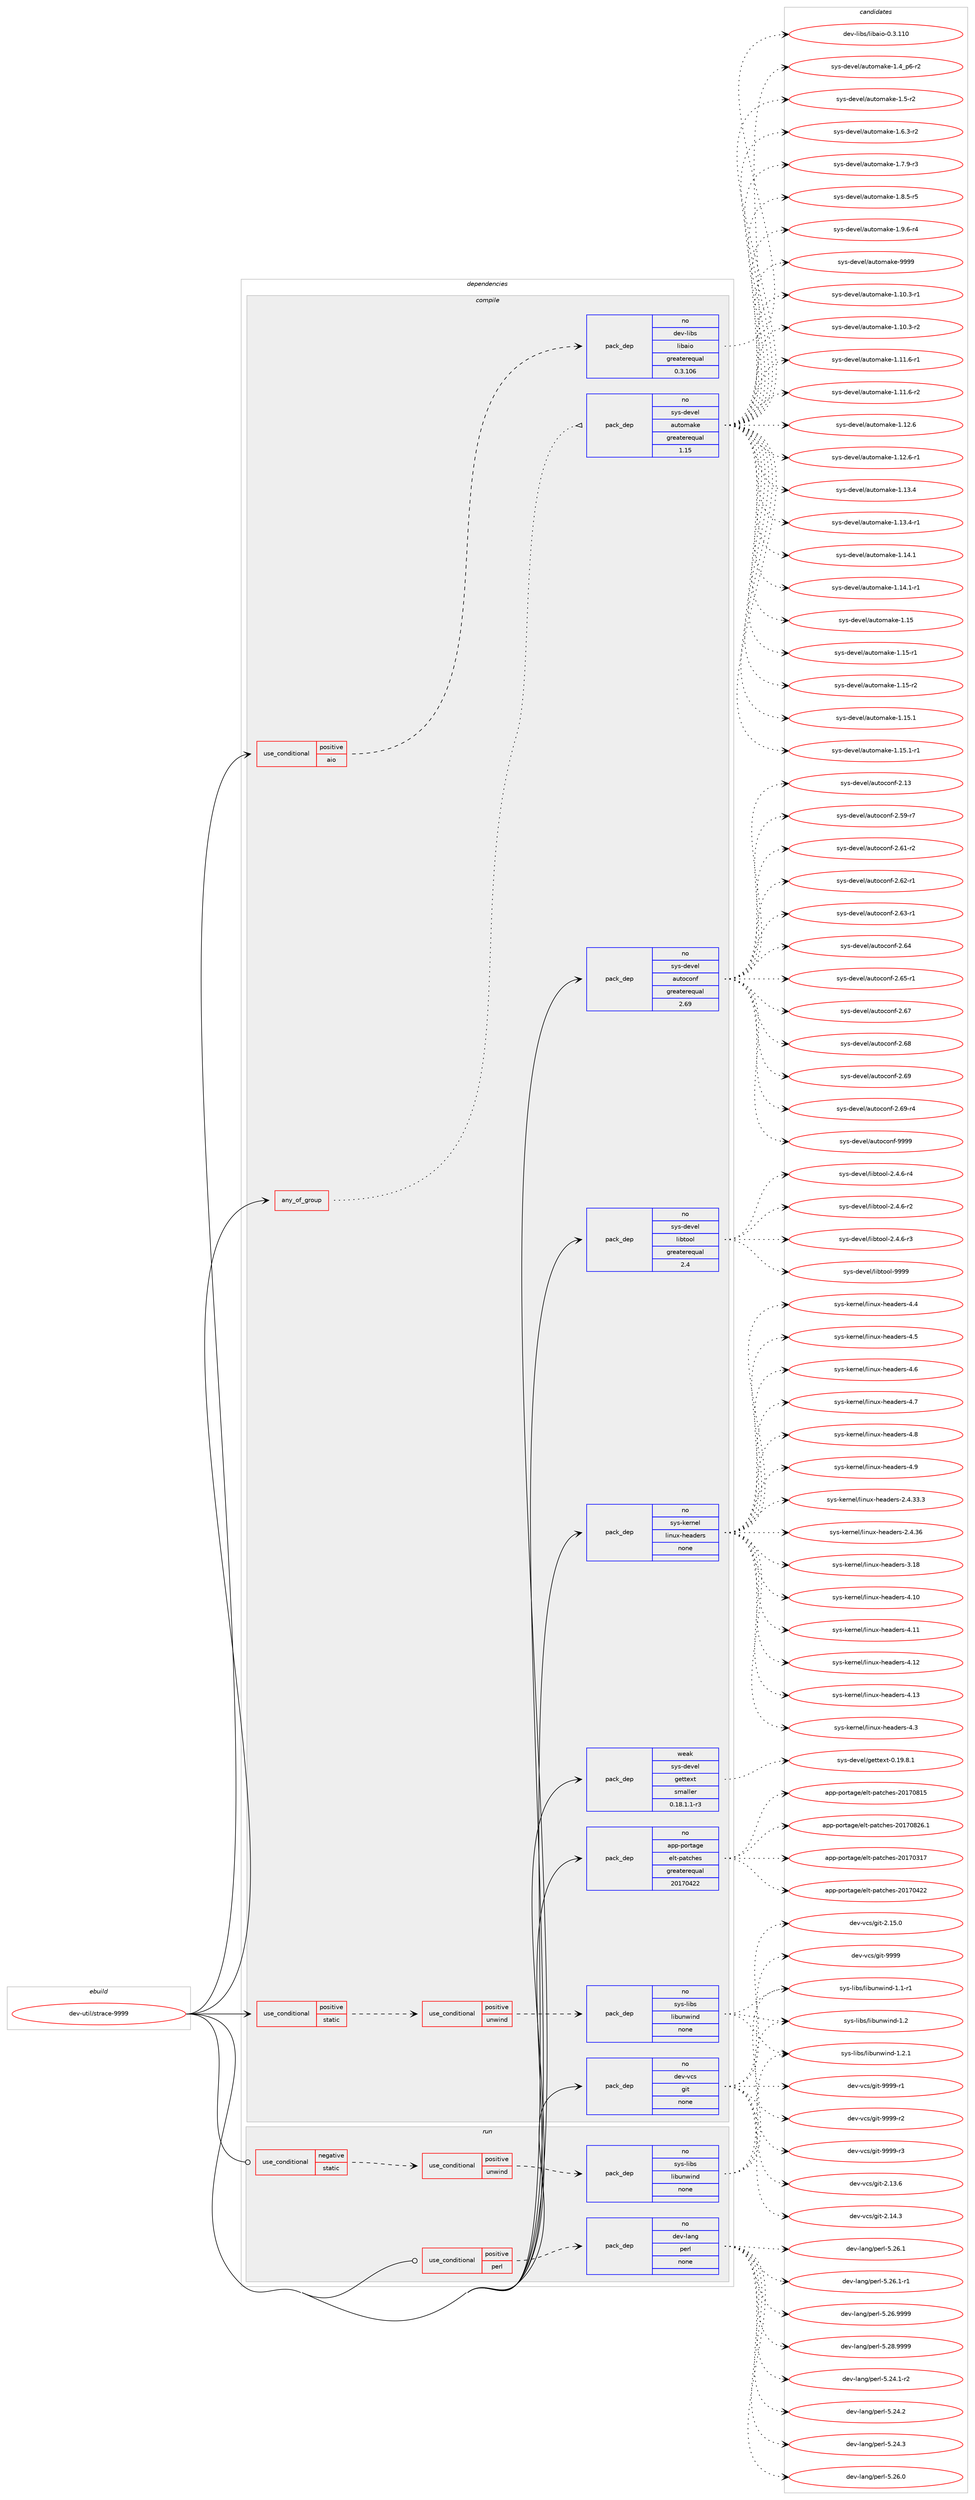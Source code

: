 digraph prolog {

# *************
# Graph options
# *************

newrank=true;
concentrate=true;
compound=true;
graph [rankdir=LR,fontname=Helvetica,fontsize=10,ranksep=1.5];#, ranksep=2.5, nodesep=0.2];
edge  [arrowhead=vee];
node  [fontname=Helvetica,fontsize=10];

# **********
# The ebuild
# **********

subgraph cluster_leftcol {
color=gray;
rank=same;
label=<<i>ebuild</i>>;
id [label="dev-util/strace-9999", color=red, width=4, href="../dev-util/strace-9999.svg"];
}

# ****************
# The dependencies
# ****************

subgraph cluster_midcol {
color=gray;
label=<<i>dependencies</i>>;
subgraph cluster_compile {
fillcolor="#eeeeee";
style=filled;
label=<<i>compile</i>>;
subgraph any4243 {
dependency288924 [label=<<TABLE BORDER="0" CELLBORDER="1" CELLSPACING="0" CELLPADDING="4"><TR><TD CELLPADDING="10">any_of_group</TD></TR></TABLE>>, shape=none, color=red];subgraph pack205801 {
dependency288925 [label=<<TABLE BORDER="0" CELLBORDER="1" CELLSPACING="0" CELLPADDING="4" WIDTH="220"><TR><TD ROWSPAN="6" CELLPADDING="30">pack_dep</TD></TR><TR><TD WIDTH="110">no</TD></TR><TR><TD>sys-devel</TD></TR><TR><TD>automake</TD></TR><TR><TD>greaterequal</TD></TR><TR><TD>1.15</TD></TR></TABLE>>, shape=none, color=blue];
}
dependency288924:e -> dependency288925:w [weight=20,style="dotted",arrowhead="oinv"];
}
id:e -> dependency288924:w [weight=20,style="solid",arrowhead="vee"];
subgraph cond78828 {
dependency288926 [label=<<TABLE BORDER="0" CELLBORDER="1" CELLSPACING="0" CELLPADDING="4"><TR><TD ROWSPAN="3" CELLPADDING="10">use_conditional</TD></TR><TR><TD>positive</TD></TR><TR><TD>aio</TD></TR></TABLE>>, shape=none, color=red];
subgraph pack205802 {
dependency288927 [label=<<TABLE BORDER="0" CELLBORDER="1" CELLSPACING="0" CELLPADDING="4" WIDTH="220"><TR><TD ROWSPAN="6" CELLPADDING="30">pack_dep</TD></TR><TR><TD WIDTH="110">no</TD></TR><TR><TD>dev-libs</TD></TR><TR><TD>libaio</TD></TR><TR><TD>greaterequal</TD></TR><TR><TD>0.3.106</TD></TR></TABLE>>, shape=none, color=blue];
}
dependency288926:e -> dependency288927:w [weight=20,style="dashed",arrowhead="vee"];
}
id:e -> dependency288926:w [weight=20,style="solid",arrowhead="vee"];
subgraph cond78829 {
dependency288928 [label=<<TABLE BORDER="0" CELLBORDER="1" CELLSPACING="0" CELLPADDING="4"><TR><TD ROWSPAN="3" CELLPADDING="10">use_conditional</TD></TR><TR><TD>positive</TD></TR><TR><TD>static</TD></TR></TABLE>>, shape=none, color=red];
subgraph cond78830 {
dependency288929 [label=<<TABLE BORDER="0" CELLBORDER="1" CELLSPACING="0" CELLPADDING="4"><TR><TD ROWSPAN="3" CELLPADDING="10">use_conditional</TD></TR><TR><TD>positive</TD></TR><TR><TD>unwind</TD></TR></TABLE>>, shape=none, color=red];
subgraph pack205803 {
dependency288930 [label=<<TABLE BORDER="0" CELLBORDER="1" CELLSPACING="0" CELLPADDING="4" WIDTH="220"><TR><TD ROWSPAN="6" CELLPADDING="30">pack_dep</TD></TR><TR><TD WIDTH="110">no</TD></TR><TR><TD>sys-libs</TD></TR><TR><TD>libunwind</TD></TR><TR><TD>none</TD></TR><TR><TD></TD></TR></TABLE>>, shape=none, color=blue];
}
dependency288929:e -> dependency288930:w [weight=20,style="dashed",arrowhead="vee"];
}
dependency288928:e -> dependency288929:w [weight=20,style="dashed",arrowhead="vee"];
}
id:e -> dependency288928:w [weight=20,style="solid",arrowhead="vee"];
subgraph pack205804 {
dependency288931 [label=<<TABLE BORDER="0" CELLBORDER="1" CELLSPACING="0" CELLPADDING="4" WIDTH="220"><TR><TD ROWSPAN="6" CELLPADDING="30">pack_dep</TD></TR><TR><TD WIDTH="110">no</TD></TR><TR><TD>app-portage</TD></TR><TR><TD>elt-patches</TD></TR><TR><TD>greaterequal</TD></TR><TR><TD>20170422</TD></TR></TABLE>>, shape=none, color=blue];
}
id:e -> dependency288931:w [weight=20,style="solid",arrowhead="vee"];
subgraph pack205805 {
dependency288932 [label=<<TABLE BORDER="0" CELLBORDER="1" CELLSPACING="0" CELLPADDING="4" WIDTH="220"><TR><TD ROWSPAN="6" CELLPADDING="30">pack_dep</TD></TR><TR><TD WIDTH="110">no</TD></TR><TR><TD>dev-vcs</TD></TR><TR><TD>git</TD></TR><TR><TD>none</TD></TR><TR><TD></TD></TR></TABLE>>, shape=none, color=blue];
}
id:e -> dependency288932:w [weight=20,style="solid",arrowhead="vee"];
subgraph pack205806 {
dependency288933 [label=<<TABLE BORDER="0" CELLBORDER="1" CELLSPACING="0" CELLPADDING="4" WIDTH="220"><TR><TD ROWSPAN="6" CELLPADDING="30">pack_dep</TD></TR><TR><TD WIDTH="110">no</TD></TR><TR><TD>sys-devel</TD></TR><TR><TD>autoconf</TD></TR><TR><TD>greaterequal</TD></TR><TR><TD>2.69</TD></TR></TABLE>>, shape=none, color=blue];
}
id:e -> dependency288933:w [weight=20,style="solid",arrowhead="vee"];
subgraph pack205807 {
dependency288934 [label=<<TABLE BORDER="0" CELLBORDER="1" CELLSPACING="0" CELLPADDING="4" WIDTH="220"><TR><TD ROWSPAN="6" CELLPADDING="30">pack_dep</TD></TR><TR><TD WIDTH="110">no</TD></TR><TR><TD>sys-devel</TD></TR><TR><TD>libtool</TD></TR><TR><TD>greaterequal</TD></TR><TR><TD>2.4</TD></TR></TABLE>>, shape=none, color=blue];
}
id:e -> dependency288934:w [weight=20,style="solid",arrowhead="vee"];
subgraph pack205808 {
dependency288935 [label=<<TABLE BORDER="0" CELLBORDER="1" CELLSPACING="0" CELLPADDING="4" WIDTH="220"><TR><TD ROWSPAN="6" CELLPADDING="30">pack_dep</TD></TR><TR><TD WIDTH="110">no</TD></TR><TR><TD>sys-kernel</TD></TR><TR><TD>linux-headers</TD></TR><TR><TD>none</TD></TR><TR><TD></TD></TR></TABLE>>, shape=none, color=blue];
}
id:e -> dependency288935:w [weight=20,style="solid",arrowhead="vee"];
subgraph pack205809 {
dependency288936 [label=<<TABLE BORDER="0" CELLBORDER="1" CELLSPACING="0" CELLPADDING="4" WIDTH="220"><TR><TD ROWSPAN="6" CELLPADDING="30">pack_dep</TD></TR><TR><TD WIDTH="110">weak</TD></TR><TR><TD>sys-devel</TD></TR><TR><TD>gettext</TD></TR><TR><TD>smaller</TD></TR><TR><TD>0.18.1.1-r3</TD></TR></TABLE>>, shape=none, color=blue];
}
id:e -> dependency288936:w [weight=20,style="solid",arrowhead="vee"];
}
subgraph cluster_compileandrun {
fillcolor="#eeeeee";
style=filled;
label=<<i>compile and run</i>>;
}
subgraph cluster_run {
fillcolor="#eeeeee";
style=filled;
label=<<i>run</i>>;
subgraph cond78831 {
dependency288937 [label=<<TABLE BORDER="0" CELLBORDER="1" CELLSPACING="0" CELLPADDING="4"><TR><TD ROWSPAN="3" CELLPADDING="10">use_conditional</TD></TR><TR><TD>negative</TD></TR><TR><TD>static</TD></TR></TABLE>>, shape=none, color=red];
subgraph cond78832 {
dependency288938 [label=<<TABLE BORDER="0" CELLBORDER="1" CELLSPACING="0" CELLPADDING="4"><TR><TD ROWSPAN="3" CELLPADDING="10">use_conditional</TD></TR><TR><TD>positive</TD></TR><TR><TD>unwind</TD></TR></TABLE>>, shape=none, color=red];
subgraph pack205810 {
dependency288939 [label=<<TABLE BORDER="0" CELLBORDER="1" CELLSPACING="0" CELLPADDING="4" WIDTH="220"><TR><TD ROWSPAN="6" CELLPADDING="30">pack_dep</TD></TR><TR><TD WIDTH="110">no</TD></TR><TR><TD>sys-libs</TD></TR><TR><TD>libunwind</TD></TR><TR><TD>none</TD></TR><TR><TD></TD></TR></TABLE>>, shape=none, color=blue];
}
dependency288938:e -> dependency288939:w [weight=20,style="dashed",arrowhead="vee"];
}
dependency288937:e -> dependency288938:w [weight=20,style="dashed",arrowhead="vee"];
}
id:e -> dependency288937:w [weight=20,style="solid",arrowhead="odot"];
subgraph cond78833 {
dependency288940 [label=<<TABLE BORDER="0" CELLBORDER="1" CELLSPACING="0" CELLPADDING="4"><TR><TD ROWSPAN="3" CELLPADDING="10">use_conditional</TD></TR><TR><TD>positive</TD></TR><TR><TD>perl</TD></TR></TABLE>>, shape=none, color=red];
subgraph pack205811 {
dependency288941 [label=<<TABLE BORDER="0" CELLBORDER="1" CELLSPACING="0" CELLPADDING="4" WIDTH="220"><TR><TD ROWSPAN="6" CELLPADDING="30">pack_dep</TD></TR><TR><TD WIDTH="110">no</TD></TR><TR><TD>dev-lang</TD></TR><TR><TD>perl</TD></TR><TR><TD>none</TD></TR><TR><TD></TD></TR></TABLE>>, shape=none, color=blue];
}
dependency288940:e -> dependency288941:w [weight=20,style="dashed",arrowhead="vee"];
}
id:e -> dependency288940:w [weight=20,style="solid",arrowhead="odot"];
}
}

# **************
# The candidates
# **************

subgraph cluster_choices {
rank=same;
color=gray;
label=<<i>candidates</i>>;

subgraph choice205801 {
color=black;
nodesep=1;
choice11512111545100101118101108479711711611110997107101454946494846514511449 [label="sys-devel/automake-1.10.3-r1", color=red, width=4,href="../sys-devel/automake-1.10.3-r1.svg"];
choice11512111545100101118101108479711711611110997107101454946494846514511450 [label="sys-devel/automake-1.10.3-r2", color=red, width=4,href="../sys-devel/automake-1.10.3-r2.svg"];
choice11512111545100101118101108479711711611110997107101454946494946544511449 [label="sys-devel/automake-1.11.6-r1", color=red, width=4,href="../sys-devel/automake-1.11.6-r1.svg"];
choice11512111545100101118101108479711711611110997107101454946494946544511450 [label="sys-devel/automake-1.11.6-r2", color=red, width=4,href="../sys-devel/automake-1.11.6-r2.svg"];
choice1151211154510010111810110847971171161111099710710145494649504654 [label="sys-devel/automake-1.12.6", color=red, width=4,href="../sys-devel/automake-1.12.6.svg"];
choice11512111545100101118101108479711711611110997107101454946495046544511449 [label="sys-devel/automake-1.12.6-r1", color=red, width=4,href="../sys-devel/automake-1.12.6-r1.svg"];
choice1151211154510010111810110847971171161111099710710145494649514652 [label="sys-devel/automake-1.13.4", color=red, width=4,href="../sys-devel/automake-1.13.4.svg"];
choice11512111545100101118101108479711711611110997107101454946495146524511449 [label="sys-devel/automake-1.13.4-r1", color=red, width=4,href="../sys-devel/automake-1.13.4-r1.svg"];
choice1151211154510010111810110847971171161111099710710145494649524649 [label="sys-devel/automake-1.14.1", color=red, width=4,href="../sys-devel/automake-1.14.1.svg"];
choice11512111545100101118101108479711711611110997107101454946495246494511449 [label="sys-devel/automake-1.14.1-r1", color=red, width=4,href="../sys-devel/automake-1.14.1-r1.svg"];
choice115121115451001011181011084797117116111109971071014549464953 [label="sys-devel/automake-1.15", color=red, width=4,href="../sys-devel/automake-1.15.svg"];
choice1151211154510010111810110847971171161111099710710145494649534511449 [label="sys-devel/automake-1.15-r1", color=red, width=4,href="../sys-devel/automake-1.15-r1.svg"];
choice1151211154510010111810110847971171161111099710710145494649534511450 [label="sys-devel/automake-1.15-r2", color=red, width=4,href="../sys-devel/automake-1.15-r2.svg"];
choice1151211154510010111810110847971171161111099710710145494649534649 [label="sys-devel/automake-1.15.1", color=red, width=4,href="../sys-devel/automake-1.15.1.svg"];
choice11512111545100101118101108479711711611110997107101454946495346494511449 [label="sys-devel/automake-1.15.1-r1", color=red, width=4,href="../sys-devel/automake-1.15.1-r1.svg"];
choice115121115451001011181011084797117116111109971071014549465295112544511450 [label="sys-devel/automake-1.4_p6-r2", color=red, width=4,href="../sys-devel/automake-1.4_p6-r2.svg"];
choice11512111545100101118101108479711711611110997107101454946534511450 [label="sys-devel/automake-1.5-r2", color=red, width=4,href="../sys-devel/automake-1.5-r2.svg"];
choice115121115451001011181011084797117116111109971071014549465446514511450 [label="sys-devel/automake-1.6.3-r2", color=red, width=4,href="../sys-devel/automake-1.6.3-r2.svg"];
choice115121115451001011181011084797117116111109971071014549465546574511451 [label="sys-devel/automake-1.7.9-r3", color=red, width=4,href="../sys-devel/automake-1.7.9-r3.svg"];
choice115121115451001011181011084797117116111109971071014549465646534511453 [label="sys-devel/automake-1.8.5-r5", color=red, width=4,href="../sys-devel/automake-1.8.5-r5.svg"];
choice115121115451001011181011084797117116111109971071014549465746544511452 [label="sys-devel/automake-1.9.6-r4", color=red, width=4,href="../sys-devel/automake-1.9.6-r4.svg"];
choice115121115451001011181011084797117116111109971071014557575757 [label="sys-devel/automake-9999", color=red, width=4,href="../sys-devel/automake-9999.svg"];
dependency288925:e -> choice11512111545100101118101108479711711611110997107101454946494846514511449:w [style=dotted,weight="100"];
dependency288925:e -> choice11512111545100101118101108479711711611110997107101454946494846514511450:w [style=dotted,weight="100"];
dependency288925:e -> choice11512111545100101118101108479711711611110997107101454946494946544511449:w [style=dotted,weight="100"];
dependency288925:e -> choice11512111545100101118101108479711711611110997107101454946494946544511450:w [style=dotted,weight="100"];
dependency288925:e -> choice1151211154510010111810110847971171161111099710710145494649504654:w [style=dotted,weight="100"];
dependency288925:e -> choice11512111545100101118101108479711711611110997107101454946495046544511449:w [style=dotted,weight="100"];
dependency288925:e -> choice1151211154510010111810110847971171161111099710710145494649514652:w [style=dotted,weight="100"];
dependency288925:e -> choice11512111545100101118101108479711711611110997107101454946495146524511449:w [style=dotted,weight="100"];
dependency288925:e -> choice1151211154510010111810110847971171161111099710710145494649524649:w [style=dotted,weight="100"];
dependency288925:e -> choice11512111545100101118101108479711711611110997107101454946495246494511449:w [style=dotted,weight="100"];
dependency288925:e -> choice115121115451001011181011084797117116111109971071014549464953:w [style=dotted,weight="100"];
dependency288925:e -> choice1151211154510010111810110847971171161111099710710145494649534511449:w [style=dotted,weight="100"];
dependency288925:e -> choice1151211154510010111810110847971171161111099710710145494649534511450:w [style=dotted,weight="100"];
dependency288925:e -> choice1151211154510010111810110847971171161111099710710145494649534649:w [style=dotted,weight="100"];
dependency288925:e -> choice11512111545100101118101108479711711611110997107101454946495346494511449:w [style=dotted,weight="100"];
dependency288925:e -> choice115121115451001011181011084797117116111109971071014549465295112544511450:w [style=dotted,weight="100"];
dependency288925:e -> choice11512111545100101118101108479711711611110997107101454946534511450:w [style=dotted,weight="100"];
dependency288925:e -> choice115121115451001011181011084797117116111109971071014549465446514511450:w [style=dotted,weight="100"];
dependency288925:e -> choice115121115451001011181011084797117116111109971071014549465546574511451:w [style=dotted,weight="100"];
dependency288925:e -> choice115121115451001011181011084797117116111109971071014549465646534511453:w [style=dotted,weight="100"];
dependency288925:e -> choice115121115451001011181011084797117116111109971071014549465746544511452:w [style=dotted,weight="100"];
dependency288925:e -> choice115121115451001011181011084797117116111109971071014557575757:w [style=dotted,weight="100"];
}
subgraph choice205802 {
color=black;
nodesep=1;
choice10010111845108105981154710810598971051114548465146494948 [label="dev-libs/libaio-0.3.110", color=red, width=4,href="../dev-libs/libaio-0.3.110.svg"];
dependency288927:e -> choice10010111845108105981154710810598971051114548465146494948:w [style=dotted,weight="100"];
}
subgraph choice205803 {
color=black;
nodesep=1;
choice11512111545108105981154710810598117110119105110100454946494511449 [label="sys-libs/libunwind-1.1-r1", color=red, width=4,href="../sys-libs/libunwind-1.1-r1.svg"];
choice1151211154510810598115471081059811711011910511010045494650 [label="sys-libs/libunwind-1.2", color=red, width=4,href="../sys-libs/libunwind-1.2.svg"];
choice11512111545108105981154710810598117110119105110100454946504649 [label="sys-libs/libunwind-1.2.1", color=red, width=4,href="../sys-libs/libunwind-1.2.1.svg"];
dependency288930:e -> choice11512111545108105981154710810598117110119105110100454946494511449:w [style=dotted,weight="100"];
dependency288930:e -> choice1151211154510810598115471081059811711011910511010045494650:w [style=dotted,weight="100"];
dependency288930:e -> choice11512111545108105981154710810598117110119105110100454946504649:w [style=dotted,weight="100"];
}
subgraph choice205804 {
color=black;
nodesep=1;
choice97112112451121111141169710310147101108116451129711699104101115455048495548514955 [label="app-portage/elt-patches-20170317", color=red, width=4,href="../app-portage/elt-patches-20170317.svg"];
choice97112112451121111141169710310147101108116451129711699104101115455048495548525050 [label="app-portage/elt-patches-20170422", color=red, width=4,href="../app-portage/elt-patches-20170422.svg"];
choice97112112451121111141169710310147101108116451129711699104101115455048495548564953 [label="app-portage/elt-patches-20170815", color=red, width=4,href="../app-portage/elt-patches-20170815.svg"];
choice971121124511211111411697103101471011081164511297116991041011154550484955485650544649 [label="app-portage/elt-patches-20170826.1", color=red, width=4,href="../app-portage/elt-patches-20170826.1.svg"];
dependency288931:e -> choice97112112451121111141169710310147101108116451129711699104101115455048495548514955:w [style=dotted,weight="100"];
dependency288931:e -> choice97112112451121111141169710310147101108116451129711699104101115455048495548525050:w [style=dotted,weight="100"];
dependency288931:e -> choice97112112451121111141169710310147101108116451129711699104101115455048495548564953:w [style=dotted,weight="100"];
dependency288931:e -> choice971121124511211111411697103101471011081164511297116991041011154550484955485650544649:w [style=dotted,weight="100"];
}
subgraph choice205805 {
color=black;
nodesep=1;
choice10010111845118991154710310511645504649514654 [label="dev-vcs/git-2.13.6", color=red, width=4,href="../dev-vcs/git-2.13.6.svg"];
choice10010111845118991154710310511645504649524651 [label="dev-vcs/git-2.14.3", color=red, width=4,href="../dev-vcs/git-2.14.3.svg"];
choice10010111845118991154710310511645504649534648 [label="dev-vcs/git-2.15.0", color=red, width=4,href="../dev-vcs/git-2.15.0.svg"];
choice1001011184511899115471031051164557575757 [label="dev-vcs/git-9999", color=red, width=4,href="../dev-vcs/git-9999.svg"];
choice10010111845118991154710310511645575757574511449 [label="dev-vcs/git-9999-r1", color=red, width=4,href="../dev-vcs/git-9999-r1.svg"];
choice10010111845118991154710310511645575757574511450 [label="dev-vcs/git-9999-r2", color=red, width=4,href="../dev-vcs/git-9999-r2.svg"];
choice10010111845118991154710310511645575757574511451 [label="dev-vcs/git-9999-r3", color=red, width=4,href="../dev-vcs/git-9999-r3.svg"];
dependency288932:e -> choice10010111845118991154710310511645504649514654:w [style=dotted,weight="100"];
dependency288932:e -> choice10010111845118991154710310511645504649524651:w [style=dotted,weight="100"];
dependency288932:e -> choice10010111845118991154710310511645504649534648:w [style=dotted,weight="100"];
dependency288932:e -> choice1001011184511899115471031051164557575757:w [style=dotted,weight="100"];
dependency288932:e -> choice10010111845118991154710310511645575757574511449:w [style=dotted,weight="100"];
dependency288932:e -> choice10010111845118991154710310511645575757574511450:w [style=dotted,weight="100"];
dependency288932:e -> choice10010111845118991154710310511645575757574511451:w [style=dotted,weight="100"];
}
subgraph choice205806 {
color=black;
nodesep=1;
choice115121115451001011181011084797117116111991111101024550464951 [label="sys-devel/autoconf-2.13", color=red, width=4,href="../sys-devel/autoconf-2.13.svg"];
choice1151211154510010111810110847971171161119911111010245504653574511455 [label="sys-devel/autoconf-2.59-r7", color=red, width=4,href="../sys-devel/autoconf-2.59-r7.svg"];
choice1151211154510010111810110847971171161119911111010245504654494511450 [label="sys-devel/autoconf-2.61-r2", color=red, width=4,href="../sys-devel/autoconf-2.61-r2.svg"];
choice1151211154510010111810110847971171161119911111010245504654504511449 [label="sys-devel/autoconf-2.62-r1", color=red, width=4,href="../sys-devel/autoconf-2.62-r1.svg"];
choice1151211154510010111810110847971171161119911111010245504654514511449 [label="sys-devel/autoconf-2.63-r1", color=red, width=4,href="../sys-devel/autoconf-2.63-r1.svg"];
choice115121115451001011181011084797117116111991111101024550465452 [label="sys-devel/autoconf-2.64", color=red, width=4,href="../sys-devel/autoconf-2.64.svg"];
choice1151211154510010111810110847971171161119911111010245504654534511449 [label="sys-devel/autoconf-2.65-r1", color=red, width=4,href="../sys-devel/autoconf-2.65-r1.svg"];
choice115121115451001011181011084797117116111991111101024550465455 [label="sys-devel/autoconf-2.67", color=red, width=4,href="../sys-devel/autoconf-2.67.svg"];
choice115121115451001011181011084797117116111991111101024550465456 [label="sys-devel/autoconf-2.68", color=red, width=4,href="../sys-devel/autoconf-2.68.svg"];
choice115121115451001011181011084797117116111991111101024550465457 [label="sys-devel/autoconf-2.69", color=red, width=4,href="../sys-devel/autoconf-2.69.svg"];
choice1151211154510010111810110847971171161119911111010245504654574511452 [label="sys-devel/autoconf-2.69-r4", color=red, width=4,href="../sys-devel/autoconf-2.69-r4.svg"];
choice115121115451001011181011084797117116111991111101024557575757 [label="sys-devel/autoconf-9999", color=red, width=4,href="../sys-devel/autoconf-9999.svg"];
dependency288933:e -> choice115121115451001011181011084797117116111991111101024550464951:w [style=dotted,weight="100"];
dependency288933:e -> choice1151211154510010111810110847971171161119911111010245504653574511455:w [style=dotted,weight="100"];
dependency288933:e -> choice1151211154510010111810110847971171161119911111010245504654494511450:w [style=dotted,weight="100"];
dependency288933:e -> choice1151211154510010111810110847971171161119911111010245504654504511449:w [style=dotted,weight="100"];
dependency288933:e -> choice1151211154510010111810110847971171161119911111010245504654514511449:w [style=dotted,weight="100"];
dependency288933:e -> choice115121115451001011181011084797117116111991111101024550465452:w [style=dotted,weight="100"];
dependency288933:e -> choice1151211154510010111810110847971171161119911111010245504654534511449:w [style=dotted,weight="100"];
dependency288933:e -> choice115121115451001011181011084797117116111991111101024550465455:w [style=dotted,weight="100"];
dependency288933:e -> choice115121115451001011181011084797117116111991111101024550465456:w [style=dotted,weight="100"];
dependency288933:e -> choice115121115451001011181011084797117116111991111101024550465457:w [style=dotted,weight="100"];
dependency288933:e -> choice1151211154510010111810110847971171161119911111010245504654574511452:w [style=dotted,weight="100"];
dependency288933:e -> choice115121115451001011181011084797117116111991111101024557575757:w [style=dotted,weight="100"];
}
subgraph choice205807 {
color=black;
nodesep=1;
choice1151211154510010111810110847108105981161111111084550465246544511450 [label="sys-devel/libtool-2.4.6-r2", color=red, width=4,href="../sys-devel/libtool-2.4.6-r2.svg"];
choice1151211154510010111810110847108105981161111111084550465246544511451 [label="sys-devel/libtool-2.4.6-r3", color=red, width=4,href="../sys-devel/libtool-2.4.6-r3.svg"];
choice1151211154510010111810110847108105981161111111084550465246544511452 [label="sys-devel/libtool-2.4.6-r4", color=red, width=4,href="../sys-devel/libtool-2.4.6-r4.svg"];
choice1151211154510010111810110847108105981161111111084557575757 [label="sys-devel/libtool-9999", color=red, width=4,href="../sys-devel/libtool-9999.svg"];
dependency288934:e -> choice1151211154510010111810110847108105981161111111084550465246544511450:w [style=dotted,weight="100"];
dependency288934:e -> choice1151211154510010111810110847108105981161111111084550465246544511451:w [style=dotted,weight="100"];
dependency288934:e -> choice1151211154510010111810110847108105981161111111084550465246544511452:w [style=dotted,weight="100"];
dependency288934:e -> choice1151211154510010111810110847108105981161111111084557575757:w [style=dotted,weight="100"];
}
subgraph choice205808 {
color=black;
nodesep=1;
choice11512111545107101114110101108471081051101171204510410197100101114115455046524651514651 [label="sys-kernel/linux-headers-2.4.33.3", color=red, width=4,href="../sys-kernel/linux-headers-2.4.33.3.svg"];
choice1151211154510710111411010110847108105110117120451041019710010111411545504652465154 [label="sys-kernel/linux-headers-2.4.36", color=red, width=4,href="../sys-kernel/linux-headers-2.4.36.svg"];
choice115121115451071011141101011084710810511011712045104101971001011141154551464956 [label="sys-kernel/linux-headers-3.18", color=red, width=4,href="../sys-kernel/linux-headers-3.18.svg"];
choice115121115451071011141101011084710810511011712045104101971001011141154552464948 [label="sys-kernel/linux-headers-4.10", color=red, width=4,href="../sys-kernel/linux-headers-4.10.svg"];
choice115121115451071011141101011084710810511011712045104101971001011141154552464949 [label="sys-kernel/linux-headers-4.11", color=red, width=4,href="../sys-kernel/linux-headers-4.11.svg"];
choice115121115451071011141101011084710810511011712045104101971001011141154552464950 [label="sys-kernel/linux-headers-4.12", color=red, width=4,href="../sys-kernel/linux-headers-4.12.svg"];
choice115121115451071011141101011084710810511011712045104101971001011141154552464951 [label="sys-kernel/linux-headers-4.13", color=red, width=4,href="../sys-kernel/linux-headers-4.13.svg"];
choice1151211154510710111411010110847108105110117120451041019710010111411545524651 [label="sys-kernel/linux-headers-4.3", color=red, width=4,href="../sys-kernel/linux-headers-4.3.svg"];
choice1151211154510710111411010110847108105110117120451041019710010111411545524652 [label="sys-kernel/linux-headers-4.4", color=red, width=4,href="../sys-kernel/linux-headers-4.4.svg"];
choice1151211154510710111411010110847108105110117120451041019710010111411545524653 [label="sys-kernel/linux-headers-4.5", color=red, width=4,href="../sys-kernel/linux-headers-4.5.svg"];
choice1151211154510710111411010110847108105110117120451041019710010111411545524654 [label="sys-kernel/linux-headers-4.6", color=red, width=4,href="../sys-kernel/linux-headers-4.6.svg"];
choice1151211154510710111411010110847108105110117120451041019710010111411545524655 [label="sys-kernel/linux-headers-4.7", color=red, width=4,href="../sys-kernel/linux-headers-4.7.svg"];
choice1151211154510710111411010110847108105110117120451041019710010111411545524656 [label="sys-kernel/linux-headers-4.8", color=red, width=4,href="../sys-kernel/linux-headers-4.8.svg"];
choice1151211154510710111411010110847108105110117120451041019710010111411545524657 [label="sys-kernel/linux-headers-4.9", color=red, width=4,href="../sys-kernel/linux-headers-4.9.svg"];
dependency288935:e -> choice11512111545107101114110101108471081051101171204510410197100101114115455046524651514651:w [style=dotted,weight="100"];
dependency288935:e -> choice1151211154510710111411010110847108105110117120451041019710010111411545504652465154:w [style=dotted,weight="100"];
dependency288935:e -> choice115121115451071011141101011084710810511011712045104101971001011141154551464956:w [style=dotted,weight="100"];
dependency288935:e -> choice115121115451071011141101011084710810511011712045104101971001011141154552464948:w [style=dotted,weight="100"];
dependency288935:e -> choice115121115451071011141101011084710810511011712045104101971001011141154552464949:w [style=dotted,weight="100"];
dependency288935:e -> choice115121115451071011141101011084710810511011712045104101971001011141154552464950:w [style=dotted,weight="100"];
dependency288935:e -> choice115121115451071011141101011084710810511011712045104101971001011141154552464951:w [style=dotted,weight="100"];
dependency288935:e -> choice1151211154510710111411010110847108105110117120451041019710010111411545524651:w [style=dotted,weight="100"];
dependency288935:e -> choice1151211154510710111411010110847108105110117120451041019710010111411545524652:w [style=dotted,weight="100"];
dependency288935:e -> choice1151211154510710111411010110847108105110117120451041019710010111411545524653:w [style=dotted,weight="100"];
dependency288935:e -> choice1151211154510710111411010110847108105110117120451041019710010111411545524654:w [style=dotted,weight="100"];
dependency288935:e -> choice1151211154510710111411010110847108105110117120451041019710010111411545524655:w [style=dotted,weight="100"];
dependency288935:e -> choice1151211154510710111411010110847108105110117120451041019710010111411545524656:w [style=dotted,weight="100"];
dependency288935:e -> choice1151211154510710111411010110847108105110117120451041019710010111411545524657:w [style=dotted,weight="100"];
}
subgraph choice205809 {
color=black;
nodesep=1;
choice1151211154510010111810110847103101116116101120116454846495746564649 [label="sys-devel/gettext-0.19.8.1", color=red, width=4,href="../sys-devel/gettext-0.19.8.1.svg"];
dependency288936:e -> choice1151211154510010111810110847103101116116101120116454846495746564649:w [style=dotted,weight="100"];
}
subgraph choice205810 {
color=black;
nodesep=1;
choice11512111545108105981154710810598117110119105110100454946494511449 [label="sys-libs/libunwind-1.1-r1", color=red, width=4,href="../sys-libs/libunwind-1.1-r1.svg"];
choice1151211154510810598115471081059811711011910511010045494650 [label="sys-libs/libunwind-1.2", color=red, width=4,href="../sys-libs/libunwind-1.2.svg"];
choice11512111545108105981154710810598117110119105110100454946504649 [label="sys-libs/libunwind-1.2.1", color=red, width=4,href="../sys-libs/libunwind-1.2.1.svg"];
dependency288939:e -> choice11512111545108105981154710810598117110119105110100454946494511449:w [style=dotted,weight="100"];
dependency288939:e -> choice1151211154510810598115471081059811711011910511010045494650:w [style=dotted,weight="100"];
dependency288939:e -> choice11512111545108105981154710810598117110119105110100454946504649:w [style=dotted,weight="100"];
}
subgraph choice205811 {
color=black;
nodesep=1;
choice100101118451089711010347112101114108455346505246494511450 [label="dev-lang/perl-5.24.1-r2", color=red, width=4,href="../dev-lang/perl-5.24.1-r2.svg"];
choice10010111845108971101034711210111410845534650524650 [label="dev-lang/perl-5.24.2", color=red, width=4,href="../dev-lang/perl-5.24.2.svg"];
choice10010111845108971101034711210111410845534650524651 [label="dev-lang/perl-5.24.3", color=red, width=4,href="../dev-lang/perl-5.24.3.svg"];
choice10010111845108971101034711210111410845534650544648 [label="dev-lang/perl-5.26.0", color=red, width=4,href="../dev-lang/perl-5.26.0.svg"];
choice10010111845108971101034711210111410845534650544649 [label="dev-lang/perl-5.26.1", color=red, width=4,href="../dev-lang/perl-5.26.1.svg"];
choice100101118451089711010347112101114108455346505446494511449 [label="dev-lang/perl-5.26.1-r1", color=red, width=4,href="../dev-lang/perl-5.26.1-r1.svg"];
choice10010111845108971101034711210111410845534650544657575757 [label="dev-lang/perl-5.26.9999", color=red, width=4,href="../dev-lang/perl-5.26.9999.svg"];
choice10010111845108971101034711210111410845534650564657575757 [label="dev-lang/perl-5.28.9999", color=red, width=4,href="../dev-lang/perl-5.28.9999.svg"];
dependency288941:e -> choice100101118451089711010347112101114108455346505246494511450:w [style=dotted,weight="100"];
dependency288941:e -> choice10010111845108971101034711210111410845534650524650:w [style=dotted,weight="100"];
dependency288941:e -> choice10010111845108971101034711210111410845534650524651:w [style=dotted,weight="100"];
dependency288941:e -> choice10010111845108971101034711210111410845534650544648:w [style=dotted,weight="100"];
dependency288941:e -> choice10010111845108971101034711210111410845534650544649:w [style=dotted,weight="100"];
dependency288941:e -> choice100101118451089711010347112101114108455346505446494511449:w [style=dotted,weight="100"];
dependency288941:e -> choice10010111845108971101034711210111410845534650544657575757:w [style=dotted,weight="100"];
dependency288941:e -> choice10010111845108971101034711210111410845534650564657575757:w [style=dotted,weight="100"];
}
}

}
